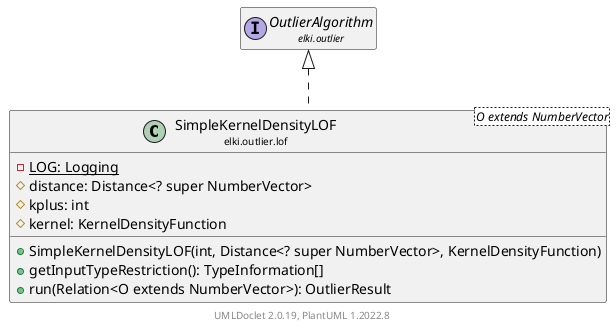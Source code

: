 @startuml
    remove .*\.(Instance|Par|Parameterizer|Factory)$
    set namespaceSeparator none
    hide empty fields
    hide empty methods

    class "<size:14>SimpleKernelDensityLOF\n<size:10>elki.outlier.lof" as elki.outlier.lof.SimpleKernelDensityLOF<O extends NumberVector> [[SimpleKernelDensityLOF.html]] {
        {static} -LOG: Logging
        #distance: Distance<? super NumberVector>
        #kplus: int
        #kernel: KernelDensityFunction
        +SimpleKernelDensityLOF(int, Distance<? super NumberVector>, KernelDensityFunction)
        +getInputTypeRestriction(): TypeInformation[]
        +run(Relation<O extends NumberVector>): OutlierResult
    }

    interface "<size:14>OutlierAlgorithm\n<size:10>elki.outlier" as elki.outlier.OutlierAlgorithm [[../OutlierAlgorithm.html]]
    class "<size:14>SimpleKernelDensityLOF.Par\n<size:10>elki.outlier.lof" as elki.outlier.lof.SimpleKernelDensityLOF.Par<O extends NumberVector>

    elki.outlier.OutlierAlgorithm <|.. elki.outlier.lof.SimpleKernelDensityLOF
    elki.outlier.lof.SimpleKernelDensityLOF +-- elki.outlier.lof.SimpleKernelDensityLOF.Par

    center footer UMLDoclet 2.0.19, PlantUML 1.2022.8
@enduml
